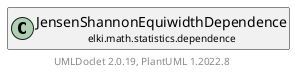 @startuml
    remove .*\.(Instance|Par|Parameterizer|Factory)$
    set namespaceSeparator none
    hide empty fields
    hide empty methods

    class "<size:14>JensenShannonEquiwidthDependence.Par\n<size:10>elki.math.statistics.dependence" as elki.math.statistics.dependence.JensenShannonEquiwidthDependence.Par [[JensenShannonEquiwidthDependence.Par.html]] {
        +make(): JensenShannonEquiwidthDependence
    }

    interface "<size:14>Parameterizer\n<size:10>elki.utilities.optionhandling" as elki.utilities.optionhandling.Parameterizer [[../../../utilities/optionhandling/Parameterizer.html]] {
        {abstract} +make(): Object
    }
    class "<size:14>JensenShannonEquiwidthDependence\n<size:10>elki.math.statistics.dependence" as elki.math.statistics.dependence.JensenShannonEquiwidthDependence [[JensenShannonEquiwidthDependence.html]]

    elki.utilities.optionhandling.Parameterizer <|.. elki.math.statistics.dependence.JensenShannonEquiwidthDependence.Par
    elki.math.statistics.dependence.JensenShannonEquiwidthDependence +-- elki.math.statistics.dependence.JensenShannonEquiwidthDependence.Par

    center footer UMLDoclet 2.0.19, PlantUML 1.2022.8
@enduml
